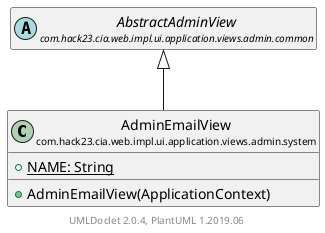 @startuml
    set namespaceSeparator none
    hide empty fields
    hide empty methods

    class "<size:14>AdminEmailView\n<size:10>com.hack23.cia.web.impl.ui.application.views.admin.system" as com.hack23.cia.web.impl.ui.application.views.admin.system.AdminEmailView [[AdminEmailView.html]] {
        {static} +NAME: String
        +AdminEmailView(ApplicationContext)
    }

    abstract class "<size:14>AbstractAdminView\n<size:10>com.hack23.cia.web.impl.ui.application.views.admin.common" as com.hack23.cia.web.impl.ui.application.views.admin.common.AbstractAdminView [[../common/AbstractAdminView.html]]

    com.hack23.cia.web.impl.ui.application.views.admin.common.AbstractAdminView <|-- com.hack23.cia.web.impl.ui.application.views.admin.system.AdminEmailView

    center footer UMLDoclet 2.0.4, PlantUML 1.2019.06
@enduml

